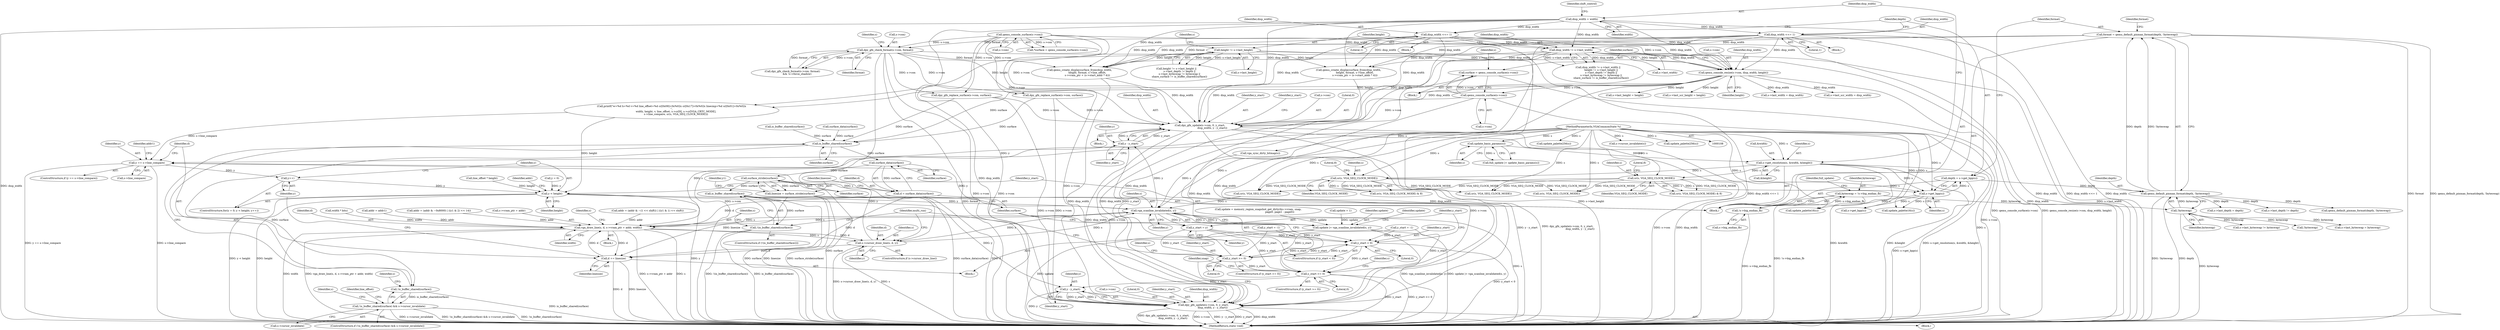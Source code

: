 digraph "0_qemu_bfc56535f793c557aa754c50213fc5f882e6482d@pointer" {
"1000379" [label="(Call,surface = qemu_console_surface(s->con))"];
"1000381" [label="(Call,qemu_console_surface(s->con))"];
"1000373" [label="(Call,qemu_console_resize(s->con, disp_width, height))"];
"1000293" [label="(Call,dpy_gfx_check_format(s->con, format))"];
"1000115" [label="(Call,qemu_console_surface(s->con))"];
"1000281" [label="(Call,format = qemu_default_pixman_format(depth, !byteswap))"];
"1000283" [label="(Call,qemu_default_pixman_format(depth, !byteswap))"];
"1000277" [label="(Call,depth = s->get_bpp(s))"];
"1000279" [label="(Call,s->get_bpp(s))"];
"1000163" [label="(Call,s->get_resolution(s, &width, &height))"];
"1000161" [label="(Call,update_basic_params(s))"];
"1000109" [label="(MethodParameterIn,VGACommonState *s)"];
"1000253" [label="(Call,sr(s, VGA_SEQ_CLOCK_MODE))"];
"1000269" [label="(Call,sr(s, VGA_SEQ_CLOCK_MODE))"];
"1000285" [label="(Call,!byteswap)"];
"1000153" [label="(Call,byteswap = !s->big_endian_fb)"];
"1000155" [label="(Call,!s->big_endian_fb)"];
"1000258" [label="(Call,disp_width <<= 1)"];
"1000169" [label="(Call,disp_width = width)"];
"1000274" [label="(Call,disp_width <<= 1)"];
"1000317" [label="(Call,disp_width != s->last_width)"];
"1000323" [label="(Call,height != s->last_height)"];
"1000621" [label="(Call,is_buffer_shared(surface))"];
"1000620" [label="(Call,!is_buffer_shared(surface))"];
"1000619" [label="(Call,!is_buffer_shared(surface) && s->cursor_invalidate)"];
"1000678" [label="(Call,surface_data(surface))"];
"1000676" [label="(Call,d = surface_data(surface))"];
"1000830" [label="(Call,vga_draw_line(s, d, s->vram_ptr + addr, width))"];
"1000812" [label="(Call,vga_scanline_invalidated(s, y))"];
"1000810" [label="(Call,update |= vga_scanline_invalidated(s, y))"];
"1000822" [label="(Call,y_start = y)"];
"1000819" [label="(Call,y_start < 0)"];
"1000850" [label="(Call,y_start >= 0)"];
"1000861" [label="(Call,y - y_start)"];
"1000854" [label="(Call,dpy_gfx_update(s->con, 0, y_start,\n                               disp_width, y - y_start))"];
"1000918" [label="(Call,dpy_gfx_update(s->con, 0, y_start,\n                       disp_width, y - y_start))"];
"1000902" [label="(Call,y == s->line_compare)"];
"1000712" [label="(Call,y++)"];
"1000709" [label="(Call,y < height)"];
"1000925" [label="(Call,y - y_start)"];
"1000914" [label="(Call,y_start >= 0)"];
"1000843" [label="(Call,s->cursor_draw_line(s, d, y))"];
"1000910" [label="(Call,d += linesize)"];
"1000682" [label="(Call,surface_stride(surface))"];
"1000680" [label="(Call,linesize = surface_stride(surface))"];
"1000827" [label="(Call,is_buffer_shared(surface))"];
"1000826" [label="(Call,!(is_buffer_shared(surface)))"];
"1000844" [label="(Identifier,s)"];
"1000400" [label="(Call,s->last_height = height)"];
"1000679" [label="(Identifier,surface)"];
"1000710" [label="(Identifier,y)"];
"1000870" [label="(Identifier,multi_run)"];
"1000115" [label="(Call,qemu_console_surface(s->con))"];
"1000653" [label="(Call,sr(s, VGA_SEQ_CLOCK_MODE))"];
"1000811" [label="(Identifier,update)"];
"1000350" [label="(Call,qemu_create_displaysurface_from(disp_width,\n                    height, format, s->line_offset,\n                    s->vram_ptr + (s->start_addr * 4)))"];
"1000816" [label="(Identifier,update)"];
"1000433" [label="(Call,surface_data(surface))"];
"1000714" [label="(Block,)"];
"1000712" [label="(Call,y++)"];
"1000164" [label="(Identifier,s)"];
"1000705" [label="(ControlStructure,for(y = 0; y < height; y++))"];
"1000927" [label="(Identifier,y_start)"];
"1000278" [label="(Identifier,depth)"];
"1000448" [label="(Call,qemu_default_pixman_format(depth, !byteswap))"];
"1000711" [label="(Identifier,height)"];
"1000919" [label="(Call,s->con)"];
"1000324" [label="(Identifier,height)"];
"1000281" [label="(Call,format = qemu_default_pixman_format(depth, !byteswap))"];
"1000912" [label="(Identifier,linesize)"];
"1000715" [label="(Call,addr = addr1)"];
"1000417" [label="(Call,s->last_byteswap = byteswap)"];
"1000827" [label="(Call,is_buffer_shared(surface))"];
"1000667" [label="(Call,width * bits)"];
"1000510" [label="(Call,update_palette16(s))"];
"1000270" [label="(Identifier,s)"];
"1000918" [label="(Call,dpy_gfx_update(s->con, 0, y_start,\n                       disp_width, y - y_start))"];
"1000713" [label="(Identifier,y)"];
"1000839" [label="(ControlStructure,if (s->cursor_draw_line))"];
"1000111" [label="(Block,)"];
"1000685" [label="(Identifier,y1)"];
"1000155" [label="(Call,!s->big_endian_fb)"];
"1000939" [label="(MethodReturn,static void)"];
"1000676" [label="(Call,d = surface_data(surface))"];
"1000861" [label="(Call,y - y_start)"];
"1000824" [label="(Identifier,y)"];
"1000845" [label="(Identifier,d)"];
"1000335" [label="(Call,s->last_byteswap != byteswap)"];
"1000322" [label="(Call,height != s->last_height ||\n        s->last_depth != depth ||\n        s->last_byteswap != byteswap ||\n        share_surface != is_buffer_shared(surface))"];
"1000279" [label="(Call,s->get_bpp(s))"];
"1000292" [label="(Call,dpy_gfx_check_format(s->con, format)\n            && !s->force_shadow)"];
"1000831" [label="(Identifier,s)"];
"1000318" [label="(Identifier,disp_width)"];
"1000252" [label="(Call,sr(s, VGA_SEQ_CLOCK_MODE) & 8)"];
"1000268" [label="(Call,sr(s, VGA_SEQ_CLOCK_MODE) & 8)"];
"1000864" [label="(Call,y_start = -1)"];
"1000377" [label="(Identifier,disp_width)"];
"1000113" [label="(Call,*surface = qemu_console_surface(s->con))"];
"1000826" [label="(Call,!(is_buffer_shared(surface)))"];
"1000850" [label="(Call,y_start >= 0)"];
"1000813" [label="(Identifier,s)"];
"1000922" [label="(Literal,0)"];
"1000843" [label="(Call,s->cursor_draw_line(s, d, y))"];
"1000300" [label="(Identifier,s)"];
"1000832" [label="(Identifier,d)"];
"1000533" [label="(Call,s->get_bpp(s))"];
"1000830" [label="(Call,vga_draw_line(s, d, s->vram_ptr + addr, width))"];
"1000678" [label="(Call,surface_data(surface))"];
"1000390" [label="(Call,s->last_scr_height = height)"];
"1000852" [label="(Literal,0)"];
"1000623" [label="(Call,s->cursor_invalidate)"];
"1000709" [label="(Call,y < height)"];
"1000160" [label="(Identifier,full_update)"];
"1000634" [label="(Call,printf(\"w=%d h=%d v=%d line_offset=%d cr[0x09]=0x%02x cr[0x17]=0x%02x linecmp=%d sr[0x01]=0x%02x\n\",\n           width, height, v, line_offset, s->cr[9], s->cr[VGA_CRTC_MODE],\n           s->line_compare, sr(s, VGA_SEQ_CLOCK_MODE)))"];
"1000913" [label="(ControlStructure,if (y_start >= 0))"];
"1000325" [label="(Call,s->last_height)"];
"1000766" [label="(Call,addr = (addr & ~0x8000) | ((y1 & 2) << 14))"];
"1000258" [label="(Call,disp_width <<= 1)"];
"1000272" [label="(Literal,8)"];
"1000156" [label="(Call,s->big_endian_fb)"];
"1000316" [label="(Call,disp_width != s->last_width ||\n        height != s->last_height ||\n        s->last_depth != depth ||\n        s->last_byteswap != byteswap ||\n        share_surface != is_buffer_shared(surface))"];
"1000165" [label="(Call,&width)"];
"1000260" [label="(Literal,1)"];
"1000297" [label="(Identifier,format)"];
"1000810" [label="(Call,update |= vga_scanline_invalidated(s, y))"];
"1000920" [label="(Identifier,s)"];
"1000812" [label="(Call,vga_scanline_invalidated(s, y))"];
"1000901" [label="(ControlStructure,if (y == s->line_compare))"];
"1000285" [label="(Call,!byteswap)"];
"1000372" [label="(Block,)"];
"1000470" [label="(Call,dpy_gfx_replace_surface(s->con, surface))"];
"1000159" [label="(Call,full_update |= update_basic_params(s))"];
"1000630" [label="(Identifier,line_offset)"];
"1000283" [label="(Call,qemu_default_pixman_format(depth, !byteswap))"];
"1000162" [label="(Identifier,s)"];
"1000849" [label="(ControlStructure,if (y_start >= 0))"];
"1000916" [label="(Literal,0)"];
"1000412" [label="(Call,s->last_depth = depth)"];
"1000450" [label="(Call,!byteswap)"];
"1000253" [label="(Call,sr(s, VGA_SEQ_CLOCK_MODE))"];
"1000257" [label="(Block,)"];
"1000798" [label="(Call,update = memory_region_snapshot_get_dirty(&s->vram, snap,\n                                                      page0, page1 - page0))"];
"1000680" [label="(Call,linesize = surface_stride(surface))"];
"1000818" [label="(ControlStructure,if (y_start < 0))"];
"1000381" [label="(Call,qemu_console_surface(s->con))"];
"1000672" [label="(Call,y_start = -1)"];
"1000716" [label="(Identifier,addr)"];
"1000288" [label="(Identifier,format)"];
"1000274" [label="(Call,disp_width <<= 1)"];
"1000366" [label="(Call,dpy_gfx_replace_surface(s->con, surface))"];
"1000926" [label="(Identifier,y)"];
"1000277" [label="(Call,depth = s->get_bpp(s))"];
"1000171" [label="(Identifier,width)"];
"1000856" [label="(Identifier,s)"];
"1000819" [label="(Call,y_start < 0)"];
"1000169" [label="(Call,disp_width = width)"];
"1000682" [label="(Call,surface_stride(surface))"];
"1000904" [label="(Call,s->line_compare)"];
"1000276" [label="(Literal,1)"];
"1000486" [label="(Call,sr(s, VGA_SEQ_CLOCK_MODE))"];
"1000814" [label="(Identifier,y)"];
"1000846" [label="(Identifier,y)"];
"1000822" [label="(Call,y_start = y)"];
"1000323" [label="(Call,height != s->last_height)"];
"1000540" [label="(Call,update_palette256(s))"];
"1000914" [label="(Call,y_start >= 0)"];
"1000858" [label="(Literal,0)"];
"1000929" [label="(Identifier,snap)"];
"1000293" [label="(Call,dpy_gfx_check_format(s->con, format))"];
"1000454" [label="(Call,qemu_create_displaysurface_from(disp_width,\n                height, format, s->line_offset,\n                s->vram_ptr + (s->start_addr * 4)))"];
"1000925" [label="(Call,y - y_start)"];
"1000860" [label="(Identifier,disp_width)"];
"1000255" [label="(Identifier,VGA_SEQ_CLOCK_MODE)"];
"1000618" [label="(ControlStructure,if (!is_buffer_shared(surface) && s->cursor_invalidate))"];
"1000378" [label="(Identifier,height)"];
"1000395" [label="(Call,s->last_width = disp_width)"];
"1000911" [label="(Identifier,d)"];
"1000173" [label="(Identifier,shift_control)"];
"1000167" [label="(Call,&height)"];
"1000622" [label="(Identifier,surface)"];
"1000271" [label="(Identifier,VGA_SEQ_CLOCK_MODE)"];
"1000823" [label="(Identifier,y_start)"];
"1000923" [label="(Identifier,y_start)"];
"1000269" [label="(Call,sr(s, VGA_SEQ_CLOCK_MODE))"];
"1000833" [label="(Call,s->vram_ptr + addr)"];
"1000385" [label="(Call,s->last_scr_width = disp_width)"];
"1000294" [label="(Call,s->con)"];
"1000428" [label="(Call,is_buffer_shared(surface))"];
"1000908" [label="(Identifier,addr1)"];
"1000624" [label="(Identifier,s)"];
"1000859" [label="(Identifier,y_start)"];
"1000109" [label="(MethodParameterIn,VGACommonState *s)"];
"1000627" [label="(Call,s->cursor_invalidate(s))"];
"1000862" [label="(Identifier,y)"];
"1000373" [label="(Call,qemu_console_resize(s->con, disp_width, height))"];
"1000514" [label="(Call,sr(s, VGA_SEQ_CLOCK_MODE))"];
"1000286" [label="(Identifier,byteswap)"];
"1000319" [label="(Call,s->last_width)"];
"1000387" [label="(Identifier,s)"];
"1000841" [label="(Identifier,s)"];
"1000903" [label="(Identifier,y)"];
"1000825" [label="(ControlStructure,if (!(is_buffer_shared(surface))))"];
"1000331" [label="(Identifier,s)"];
"1000620" [label="(Call,!is_buffer_shared(surface))"];
"1000284" [label="(Identifier,depth)"];
"1000820" [label="(Identifier,y_start)"];
"1000161" [label="(Call,update_basic_params(s))"];
"1000374" [label="(Call,s->con)"];
"1000863" [label="(Identifier,y_start)"];
"1000853" [label="(Block,)"];
"1000865" [label="(Identifier,y_start)"];
"1000163" [label="(Call,s->get_resolution(s, &width, &height))"];
"1000273" [label="(Block,)"];
"1000116" [label="(Call,s->con)"];
"1000280" [label="(Identifier,s)"];
"1000317" [label="(Call,disp_width != s->last_width)"];
"1000275" [label="(Identifier,disp_width)"];
"1000902" [label="(Call,y == s->line_compare)"];
"1000706" [label="(Call,y = 0)"];
"1000677" [label="(Identifier,d)"];
"1000170" [label="(Identifier,disp_width)"];
"1000379" [label="(Call,surface = qemu_console_surface(s->con))"];
"1000924" [label="(Identifier,disp_width)"];
"1000621" [label="(Call,is_buffer_shared(surface))"];
"1000153" [label="(Call,byteswap = !s->big_endian_fb)"];
"1000681" [label="(Identifier,linesize)"];
"1000382" [label="(Call,s->con)"];
"1000552" [label="(Call,update_palette256(s))"];
"1000855" [label="(Call,s->con)"];
"1000619" [label="(Call,!is_buffer_shared(surface) && s->cursor_invalidate)"];
"1000828" [label="(Identifier,surface)"];
"1000254" [label="(Identifier,s)"];
"1000380" [label="(Identifier,surface)"];
"1000793" [label="(Call,update = 1)"];
"1000742" [label="(Call,addr = (addr & ~(1 << shift)) | ((y1 & 1) << shift))"];
"1000683" [label="(Identifier,surface)"];
"1000829" [label="(Block,)"];
"1000329" [label="(Call,s->last_depth != depth)"];
"1000917" [label="(Block,)"];
"1000282" [label="(Identifier,format)"];
"1000851" [label="(Identifier,y_start)"];
"1000691" [label="(Call,vga_sync_dirty_bitmap(s))"];
"1000482" [label="(Call,update_palette16(s))"];
"1000910" [label="(Call,d += linesize)"];
"1000701" [label="(Call,line_offset * height)"];
"1000154" [label="(Identifier,byteswap)"];
"1000854" [label="(Call,dpy_gfx_update(s->con, 0, y_start,\n                               disp_width, y - y_start))"];
"1000915" [label="(Identifier,y_start)"];
"1000256" [label="(Literal,8)"];
"1000821" [label="(Literal,0)"];
"1000259" [label="(Identifier,disp_width)"];
"1000628" [label="(Identifier,s)"];
"1000838" [label="(Identifier,width)"];
"1000379" -> "1000372"  [label="AST: "];
"1000379" -> "1000381"  [label="CFG: "];
"1000380" -> "1000379"  [label="AST: "];
"1000381" -> "1000379"  [label="AST: "];
"1000387" -> "1000379"  [label="CFG: "];
"1000379" -> "1000939"  [label="DDG: qemu_console_surface(s->con)"];
"1000381" -> "1000379"  [label="DDG: s->con"];
"1000379" -> "1000621"  [label="DDG: surface"];
"1000381" -> "1000382"  [label="CFG: "];
"1000382" -> "1000381"  [label="AST: "];
"1000381" -> "1000939"  [label="DDG: s->con"];
"1000373" -> "1000381"  [label="DDG: s->con"];
"1000381" -> "1000854"  [label="DDG: s->con"];
"1000381" -> "1000918"  [label="DDG: s->con"];
"1000373" -> "1000372"  [label="AST: "];
"1000373" -> "1000378"  [label="CFG: "];
"1000374" -> "1000373"  [label="AST: "];
"1000377" -> "1000373"  [label="AST: "];
"1000378" -> "1000373"  [label="AST: "];
"1000380" -> "1000373"  [label="CFG: "];
"1000373" -> "1000939"  [label="DDG: qemu_console_resize(s->con, disp_width, height)"];
"1000293" -> "1000373"  [label="DDG: s->con"];
"1000115" -> "1000373"  [label="DDG: s->con"];
"1000258" -> "1000373"  [label="DDG: disp_width"];
"1000274" -> "1000373"  [label="DDG: disp_width"];
"1000317" -> "1000373"  [label="DDG: disp_width"];
"1000169" -> "1000373"  [label="DDG: disp_width"];
"1000323" -> "1000373"  [label="DDG: height"];
"1000373" -> "1000385"  [label="DDG: disp_width"];
"1000373" -> "1000390"  [label="DDG: height"];
"1000373" -> "1000395"  [label="DDG: disp_width"];
"1000373" -> "1000400"  [label="DDG: height"];
"1000373" -> "1000634"  [label="DDG: height"];
"1000373" -> "1000854"  [label="DDG: disp_width"];
"1000373" -> "1000918"  [label="DDG: disp_width"];
"1000293" -> "1000292"  [label="AST: "];
"1000293" -> "1000297"  [label="CFG: "];
"1000294" -> "1000293"  [label="AST: "];
"1000297" -> "1000293"  [label="AST: "];
"1000300" -> "1000293"  [label="CFG: "];
"1000292" -> "1000293"  [label="CFG: "];
"1000293" -> "1000939"  [label="DDG: s->con"];
"1000293" -> "1000939"  [label="DDG: format"];
"1000293" -> "1000292"  [label="DDG: s->con"];
"1000293" -> "1000292"  [label="DDG: format"];
"1000115" -> "1000293"  [label="DDG: s->con"];
"1000281" -> "1000293"  [label="DDG: format"];
"1000293" -> "1000350"  [label="DDG: format"];
"1000293" -> "1000366"  [label="DDG: s->con"];
"1000293" -> "1000470"  [label="DDG: s->con"];
"1000293" -> "1000854"  [label="DDG: s->con"];
"1000293" -> "1000918"  [label="DDG: s->con"];
"1000115" -> "1000113"  [label="AST: "];
"1000115" -> "1000116"  [label="CFG: "];
"1000116" -> "1000115"  [label="AST: "];
"1000113" -> "1000115"  [label="CFG: "];
"1000115" -> "1000939"  [label="DDG: s->con"];
"1000115" -> "1000113"  [label="DDG: s->con"];
"1000115" -> "1000366"  [label="DDG: s->con"];
"1000115" -> "1000470"  [label="DDG: s->con"];
"1000115" -> "1000854"  [label="DDG: s->con"];
"1000115" -> "1000918"  [label="DDG: s->con"];
"1000281" -> "1000111"  [label="AST: "];
"1000281" -> "1000283"  [label="CFG: "];
"1000282" -> "1000281"  [label="AST: "];
"1000283" -> "1000281"  [label="AST: "];
"1000288" -> "1000281"  [label="CFG: "];
"1000281" -> "1000939"  [label="DDG: format"];
"1000281" -> "1000939"  [label="DDG: qemu_default_pixman_format(depth, !byteswap)"];
"1000283" -> "1000281"  [label="DDG: depth"];
"1000283" -> "1000281"  [label="DDG: !byteswap"];
"1000281" -> "1000350"  [label="DDG: format"];
"1000283" -> "1000285"  [label="CFG: "];
"1000284" -> "1000283"  [label="AST: "];
"1000285" -> "1000283"  [label="AST: "];
"1000283" -> "1000939"  [label="DDG: !byteswap"];
"1000283" -> "1000939"  [label="DDG: depth"];
"1000277" -> "1000283"  [label="DDG: depth"];
"1000285" -> "1000283"  [label="DDG: byteswap"];
"1000283" -> "1000329"  [label="DDG: depth"];
"1000283" -> "1000412"  [label="DDG: depth"];
"1000283" -> "1000448"  [label="DDG: depth"];
"1000277" -> "1000111"  [label="AST: "];
"1000277" -> "1000279"  [label="CFG: "];
"1000278" -> "1000277"  [label="AST: "];
"1000279" -> "1000277"  [label="AST: "];
"1000282" -> "1000277"  [label="CFG: "];
"1000277" -> "1000939"  [label="DDG: s->get_bpp(s)"];
"1000279" -> "1000277"  [label="DDG: s"];
"1000279" -> "1000280"  [label="CFG: "];
"1000280" -> "1000279"  [label="AST: "];
"1000163" -> "1000279"  [label="DDG: s"];
"1000253" -> "1000279"  [label="DDG: s"];
"1000269" -> "1000279"  [label="DDG: s"];
"1000109" -> "1000279"  [label="DDG: s"];
"1000279" -> "1000482"  [label="DDG: s"];
"1000279" -> "1000510"  [label="DDG: s"];
"1000279" -> "1000533"  [label="DDG: s"];
"1000163" -> "1000111"  [label="AST: "];
"1000163" -> "1000167"  [label="CFG: "];
"1000164" -> "1000163"  [label="AST: "];
"1000165" -> "1000163"  [label="AST: "];
"1000167" -> "1000163"  [label="AST: "];
"1000170" -> "1000163"  [label="CFG: "];
"1000163" -> "1000939"  [label="DDG: &height"];
"1000163" -> "1000939"  [label="DDG: s->get_resolution(s, &width, &height)"];
"1000163" -> "1000939"  [label="DDG: &width"];
"1000161" -> "1000163"  [label="DDG: s"];
"1000109" -> "1000163"  [label="DDG: s"];
"1000163" -> "1000253"  [label="DDG: s"];
"1000163" -> "1000269"  [label="DDG: s"];
"1000161" -> "1000159"  [label="AST: "];
"1000161" -> "1000162"  [label="CFG: "];
"1000162" -> "1000161"  [label="AST: "];
"1000159" -> "1000161"  [label="CFG: "];
"1000161" -> "1000159"  [label="DDG: s"];
"1000109" -> "1000161"  [label="DDG: s"];
"1000109" -> "1000108"  [label="AST: "];
"1000109" -> "1000939"  [label="DDG: s"];
"1000109" -> "1000253"  [label="DDG: s"];
"1000109" -> "1000269"  [label="DDG: s"];
"1000109" -> "1000482"  [label="DDG: s"];
"1000109" -> "1000486"  [label="DDG: s"];
"1000109" -> "1000510"  [label="DDG: s"];
"1000109" -> "1000514"  [label="DDG: s"];
"1000109" -> "1000533"  [label="DDG: s"];
"1000109" -> "1000540"  [label="DDG: s"];
"1000109" -> "1000552"  [label="DDG: s"];
"1000109" -> "1000627"  [label="DDG: s"];
"1000109" -> "1000653"  [label="DDG: s"];
"1000109" -> "1000691"  [label="DDG: s"];
"1000109" -> "1000812"  [label="DDG: s"];
"1000109" -> "1000830"  [label="DDG: s"];
"1000109" -> "1000843"  [label="DDG: s"];
"1000253" -> "1000252"  [label="AST: "];
"1000253" -> "1000255"  [label="CFG: "];
"1000254" -> "1000253"  [label="AST: "];
"1000255" -> "1000253"  [label="AST: "];
"1000256" -> "1000253"  [label="CFG: "];
"1000253" -> "1000252"  [label="DDG: s"];
"1000253" -> "1000252"  [label="DDG: VGA_SEQ_CLOCK_MODE"];
"1000253" -> "1000486"  [label="DDG: VGA_SEQ_CLOCK_MODE"];
"1000253" -> "1000514"  [label="DDG: VGA_SEQ_CLOCK_MODE"];
"1000253" -> "1000653"  [label="DDG: VGA_SEQ_CLOCK_MODE"];
"1000269" -> "1000268"  [label="AST: "];
"1000269" -> "1000271"  [label="CFG: "];
"1000270" -> "1000269"  [label="AST: "];
"1000271" -> "1000269"  [label="AST: "];
"1000272" -> "1000269"  [label="CFG: "];
"1000269" -> "1000268"  [label="DDG: s"];
"1000269" -> "1000268"  [label="DDG: VGA_SEQ_CLOCK_MODE"];
"1000269" -> "1000486"  [label="DDG: VGA_SEQ_CLOCK_MODE"];
"1000269" -> "1000514"  [label="DDG: VGA_SEQ_CLOCK_MODE"];
"1000269" -> "1000653"  [label="DDG: VGA_SEQ_CLOCK_MODE"];
"1000285" -> "1000286"  [label="CFG: "];
"1000286" -> "1000285"  [label="AST: "];
"1000285" -> "1000939"  [label="DDG: byteswap"];
"1000153" -> "1000285"  [label="DDG: byteswap"];
"1000285" -> "1000335"  [label="DDG: byteswap"];
"1000285" -> "1000417"  [label="DDG: byteswap"];
"1000285" -> "1000450"  [label="DDG: byteswap"];
"1000153" -> "1000111"  [label="AST: "];
"1000153" -> "1000155"  [label="CFG: "];
"1000154" -> "1000153"  [label="AST: "];
"1000155" -> "1000153"  [label="AST: "];
"1000160" -> "1000153"  [label="CFG: "];
"1000153" -> "1000939"  [label="DDG: !s->big_endian_fb"];
"1000155" -> "1000153"  [label="DDG: s->big_endian_fb"];
"1000155" -> "1000156"  [label="CFG: "];
"1000156" -> "1000155"  [label="AST: "];
"1000155" -> "1000939"  [label="DDG: s->big_endian_fb"];
"1000258" -> "1000257"  [label="AST: "];
"1000258" -> "1000260"  [label="CFG: "];
"1000259" -> "1000258"  [label="AST: "];
"1000260" -> "1000258"  [label="AST: "];
"1000278" -> "1000258"  [label="CFG: "];
"1000258" -> "1000939"  [label="DDG: disp_width"];
"1000258" -> "1000939"  [label="DDG: disp_width <<= 1"];
"1000169" -> "1000258"  [label="DDG: disp_width"];
"1000258" -> "1000317"  [label="DDG: disp_width"];
"1000258" -> "1000350"  [label="DDG: disp_width"];
"1000258" -> "1000454"  [label="DDG: disp_width"];
"1000258" -> "1000854"  [label="DDG: disp_width"];
"1000258" -> "1000918"  [label="DDG: disp_width"];
"1000169" -> "1000111"  [label="AST: "];
"1000169" -> "1000171"  [label="CFG: "];
"1000170" -> "1000169"  [label="AST: "];
"1000171" -> "1000169"  [label="AST: "];
"1000173" -> "1000169"  [label="CFG: "];
"1000169" -> "1000939"  [label="DDG: disp_width"];
"1000169" -> "1000274"  [label="DDG: disp_width"];
"1000169" -> "1000317"  [label="DDG: disp_width"];
"1000169" -> "1000350"  [label="DDG: disp_width"];
"1000169" -> "1000454"  [label="DDG: disp_width"];
"1000169" -> "1000854"  [label="DDG: disp_width"];
"1000169" -> "1000918"  [label="DDG: disp_width"];
"1000274" -> "1000273"  [label="AST: "];
"1000274" -> "1000276"  [label="CFG: "];
"1000275" -> "1000274"  [label="AST: "];
"1000276" -> "1000274"  [label="AST: "];
"1000278" -> "1000274"  [label="CFG: "];
"1000274" -> "1000939"  [label="DDG: disp_width"];
"1000274" -> "1000939"  [label="DDG: disp_width <<= 1"];
"1000274" -> "1000317"  [label="DDG: disp_width"];
"1000274" -> "1000350"  [label="DDG: disp_width"];
"1000274" -> "1000454"  [label="DDG: disp_width"];
"1000274" -> "1000854"  [label="DDG: disp_width"];
"1000274" -> "1000918"  [label="DDG: disp_width"];
"1000317" -> "1000316"  [label="AST: "];
"1000317" -> "1000319"  [label="CFG: "];
"1000318" -> "1000317"  [label="AST: "];
"1000319" -> "1000317"  [label="AST: "];
"1000324" -> "1000317"  [label="CFG: "];
"1000316" -> "1000317"  [label="CFG: "];
"1000317" -> "1000939"  [label="DDG: disp_width"];
"1000317" -> "1000939"  [label="DDG: s->last_width"];
"1000317" -> "1000316"  [label="DDG: disp_width"];
"1000317" -> "1000316"  [label="DDG: s->last_width"];
"1000317" -> "1000350"  [label="DDG: disp_width"];
"1000317" -> "1000454"  [label="DDG: disp_width"];
"1000317" -> "1000854"  [label="DDG: disp_width"];
"1000317" -> "1000918"  [label="DDG: disp_width"];
"1000323" -> "1000322"  [label="AST: "];
"1000323" -> "1000325"  [label="CFG: "];
"1000324" -> "1000323"  [label="AST: "];
"1000325" -> "1000323"  [label="AST: "];
"1000331" -> "1000323"  [label="CFG: "];
"1000322" -> "1000323"  [label="CFG: "];
"1000323" -> "1000939"  [label="DDG: s->last_height"];
"1000323" -> "1000322"  [label="DDG: height"];
"1000323" -> "1000322"  [label="DDG: s->last_height"];
"1000323" -> "1000350"  [label="DDG: height"];
"1000323" -> "1000454"  [label="DDG: height"];
"1000323" -> "1000634"  [label="DDG: height"];
"1000621" -> "1000620"  [label="AST: "];
"1000621" -> "1000622"  [label="CFG: "];
"1000622" -> "1000621"  [label="AST: "];
"1000620" -> "1000621"  [label="CFG: "];
"1000621" -> "1000620"  [label="DDG: surface"];
"1000366" -> "1000621"  [label="DDG: surface"];
"1000433" -> "1000621"  [label="DDG: surface"];
"1000470" -> "1000621"  [label="DDG: surface"];
"1000428" -> "1000621"  [label="DDG: surface"];
"1000621" -> "1000678"  [label="DDG: surface"];
"1000620" -> "1000619"  [label="AST: "];
"1000624" -> "1000620"  [label="CFG: "];
"1000619" -> "1000620"  [label="CFG: "];
"1000620" -> "1000939"  [label="DDG: is_buffer_shared(surface)"];
"1000620" -> "1000619"  [label="DDG: is_buffer_shared(surface)"];
"1000619" -> "1000618"  [label="AST: "];
"1000619" -> "1000623"  [label="CFG: "];
"1000623" -> "1000619"  [label="AST: "];
"1000628" -> "1000619"  [label="CFG: "];
"1000630" -> "1000619"  [label="CFG: "];
"1000619" -> "1000939"  [label="DDG: s->cursor_invalidate"];
"1000619" -> "1000939"  [label="DDG: !is_buffer_shared(surface) && s->cursor_invalidate"];
"1000619" -> "1000939"  [label="DDG: !is_buffer_shared(surface)"];
"1000678" -> "1000676"  [label="AST: "];
"1000678" -> "1000679"  [label="CFG: "];
"1000679" -> "1000678"  [label="AST: "];
"1000676" -> "1000678"  [label="CFG: "];
"1000678" -> "1000676"  [label="DDG: surface"];
"1000678" -> "1000682"  [label="DDG: surface"];
"1000676" -> "1000111"  [label="AST: "];
"1000677" -> "1000676"  [label="AST: "];
"1000681" -> "1000676"  [label="CFG: "];
"1000676" -> "1000939"  [label="DDG: surface_data(surface)"];
"1000676" -> "1000939"  [label="DDG: d"];
"1000676" -> "1000830"  [label="DDG: d"];
"1000676" -> "1000910"  [label="DDG: d"];
"1000830" -> "1000829"  [label="AST: "];
"1000830" -> "1000838"  [label="CFG: "];
"1000831" -> "1000830"  [label="AST: "];
"1000832" -> "1000830"  [label="AST: "];
"1000833" -> "1000830"  [label="AST: "];
"1000838" -> "1000830"  [label="AST: "];
"1000841" -> "1000830"  [label="CFG: "];
"1000830" -> "1000939"  [label="DDG: width"];
"1000830" -> "1000939"  [label="DDG: vga_draw_line(s, d, s->vram_ptr + addr, width)"];
"1000830" -> "1000939"  [label="DDG: s->vram_ptr + addr"];
"1000830" -> "1000939"  [label="DDG: s"];
"1000830" -> "1000812"  [label="DDG: s"];
"1000812" -> "1000830"  [label="DDG: s"];
"1000910" -> "1000830"  [label="DDG: d"];
"1000715" -> "1000830"  [label="DDG: addr"];
"1000766" -> "1000830"  [label="DDG: addr"];
"1000742" -> "1000830"  [label="DDG: addr"];
"1000667" -> "1000830"  [label="DDG: width"];
"1000830" -> "1000843"  [label="DDG: s"];
"1000830" -> "1000843"  [label="DDG: d"];
"1000830" -> "1000910"  [label="DDG: d"];
"1000812" -> "1000810"  [label="AST: "];
"1000812" -> "1000814"  [label="CFG: "];
"1000813" -> "1000812"  [label="AST: "];
"1000814" -> "1000812"  [label="AST: "];
"1000810" -> "1000812"  [label="CFG: "];
"1000812" -> "1000939"  [label="DDG: s"];
"1000812" -> "1000810"  [label="DDG: s"];
"1000812" -> "1000810"  [label="DDG: y"];
"1000843" -> "1000812"  [label="DDG: s"];
"1000653" -> "1000812"  [label="DDG: s"];
"1000691" -> "1000812"  [label="DDG: s"];
"1000709" -> "1000812"  [label="DDG: y"];
"1000812" -> "1000822"  [label="DDG: y"];
"1000812" -> "1000843"  [label="DDG: y"];
"1000812" -> "1000861"  [label="DDG: y"];
"1000812" -> "1000902"  [label="DDG: y"];
"1000810" -> "1000714"  [label="AST: "];
"1000811" -> "1000810"  [label="AST: "];
"1000816" -> "1000810"  [label="CFG: "];
"1000810" -> "1000939"  [label="DDG: update |= vga_scanline_invalidated(s, y)"];
"1000810" -> "1000939"  [label="DDG: update"];
"1000810" -> "1000939"  [label="DDG: vga_scanline_invalidated(s, y)"];
"1000798" -> "1000810"  [label="DDG: update"];
"1000793" -> "1000810"  [label="DDG: update"];
"1000822" -> "1000818"  [label="AST: "];
"1000822" -> "1000824"  [label="CFG: "];
"1000823" -> "1000822"  [label="AST: "];
"1000824" -> "1000822"  [label="AST: "];
"1000828" -> "1000822"  [label="CFG: "];
"1000822" -> "1000819"  [label="DDG: y_start"];
"1000822" -> "1000850"  [label="DDG: y_start"];
"1000822" -> "1000914"  [label="DDG: y_start"];
"1000819" -> "1000818"  [label="AST: "];
"1000819" -> "1000821"  [label="CFG: "];
"1000820" -> "1000819"  [label="AST: "];
"1000821" -> "1000819"  [label="AST: "];
"1000823" -> "1000819"  [label="CFG: "];
"1000828" -> "1000819"  [label="CFG: "];
"1000819" -> "1000939"  [label="DDG: y_start < 0"];
"1000850" -> "1000819"  [label="DDG: y_start"];
"1000864" -> "1000819"  [label="DDG: y_start"];
"1000672" -> "1000819"  [label="DDG: y_start"];
"1000819" -> "1000850"  [label="DDG: y_start"];
"1000819" -> "1000914"  [label="DDG: y_start"];
"1000850" -> "1000849"  [label="AST: "];
"1000850" -> "1000852"  [label="CFG: "];
"1000851" -> "1000850"  [label="AST: "];
"1000852" -> "1000850"  [label="AST: "];
"1000856" -> "1000850"  [label="CFG: "];
"1000870" -> "1000850"  [label="CFG: "];
"1000864" -> "1000850"  [label="DDG: y_start"];
"1000672" -> "1000850"  [label="DDG: y_start"];
"1000850" -> "1000861"  [label="DDG: y_start"];
"1000850" -> "1000914"  [label="DDG: y_start"];
"1000861" -> "1000854"  [label="AST: "];
"1000861" -> "1000863"  [label="CFG: "];
"1000862" -> "1000861"  [label="AST: "];
"1000863" -> "1000861"  [label="AST: "];
"1000854" -> "1000861"  [label="CFG: "];
"1000861" -> "1000854"  [label="DDG: y_start"];
"1000861" -> "1000854"  [label="DDG: y"];
"1000861" -> "1000902"  [label="DDG: y"];
"1000854" -> "1000853"  [label="AST: "];
"1000855" -> "1000854"  [label="AST: "];
"1000858" -> "1000854"  [label="AST: "];
"1000859" -> "1000854"  [label="AST: "];
"1000860" -> "1000854"  [label="AST: "];
"1000865" -> "1000854"  [label="CFG: "];
"1000854" -> "1000939"  [label="DDG: disp_width"];
"1000854" -> "1000939"  [label="DDG: s->con"];
"1000854" -> "1000939"  [label="DDG: dpy_gfx_update(s->con, 0, y_start,\n                               disp_width, y - y_start)"];
"1000854" -> "1000939"  [label="DDG: y - y_start"];
"1000470" -> "1000854"  [label="DDG: s->con"];
"1000366" -> "1000854"  [label="DDG: s->con"];
"1000454" -> "1000854"  [label="DDG: disp_width"];
"1000350" -> "1000854"  [label="DDG: disp_width"];
"1000854" -> "1000918"  [label="DDG: s->con"];
"1000854" -> "1000918"  [label="DDG: disp_width"];
"1000918" -> "1000917"  [label="AST: "];
"1000918" -> "1000925"  [label="CFG: "];
"1000919" -> "1000918"  [label="AST: "];
"1000922" -> "1000918"  [label="AST: "];
"1000923" -> "1000918"  [label="AST: "];
"1000924" -> "1000918"  [label="AST: "];
"1000925" -> "1000918"  [label="AST: "];
"1000929" -> "1000918"  [label="CFG: "];
"1000918" -> "1000939"  [label="DDG: dpy_gfx_update(s->con, 0, y_start,\n                       disp_width, y - y_start)"];
"1000918" -> "1000939"  [label="DDG: s->con"];
"1000918" -> "1000939"  [label="DDG: y - y_start"];
"1000918" -> "1000939"  [label="DDG: y_start"];
"1000918" -> "1000939"  [label="DDG: disp_width"];
"1000470" -> "1000918"  [label="DDG: s->con"];
"1000366" -> "1000918"  [label="DDG: s->con"];
"1000925" -> "1000918"  [label="DDG: y_start"];
"1000925" -> "1000918"  [label="DDG: y"];
"1000454" -> "1000918"  [label="DDG: disp_width"];
"1000350" -> "1000918"  [label="DDG: disp_width"];
"1000902" -> "1000901"  [label="AST: "];
"1000902" -> "1000904"  [label="CFG: "];
"1000903" -> "1000902"  [label="AST: "];
"1000904" -> "1000902"  [label="AST: "];
"1000908" -> "1000902"  [label="CFG: "];
"1000911" -> "1000902"  [label="CFG: "];
"1000902" -> "1000939"  [label="DDG: s->line_compare"];
"1000902" -> "1000939"  [label="DDG: y == s->line_compare"];
"1000902" -> "1000712"  [label="DDG: y"];
"1000843" -> "1000902"  [label="DDG: y"];
"1000634" -> "1000902"  [label="DDG: s->line_compare"];
"1000712" -> "1000705"  [label="AST: "];
"1000712" -> "1000713"  [label="CFG: "];
"1000713" -> "1000712"  [label="AST: "];
"1000710" -> "1000712"  [label="CFG: "];
"1000712" -> "1000709"  [label="DDG: y"];
"1000709" -> "1000705"  [label="AST: "];
"1000709" -> "1000711"  [label="CFG: "];
"1000710" -> "1000709"  [label="AST: "];
"1000711" -> "1000709"  [label="AST: "];
"1000716" -> "1000709"  [label="CFG: "];
"1000915" -> "1000709"  [label="CFG: "];
"1000709" -> "1000939"  [label="DDG: y < height"];
"1000709" -> "1000939"  [label="DDG: height"];
"1000709" -> "1000939"  [label="DDG: y"];
"1000706" -> "1000709"  [label="DDG: y"];
"1000634" -> "1000709"  [label="DDG: height"];
"1000701" -> "1000709"  [label="DDG: height"];
"1000709" -> "1000925"  [label="DDG: y"];
"1000925" -> "1000927"  [label="CFG: "];
"1000926" -> "1000925"  [label="AST: "];
"1000927" -> "1000925"  [label="AST: "];
"1000925" -> "1000939"  [label="DDG: y"];
"1000914" -> "1000925"  [label="DDG: y_start"];
"1000914" -> "1000913"  [label="AST: "];
"1000914" -> "1000916"  [label="CFG: "];
"1000915" -> "1000914"  [label="AST: "];
"1000916" -> "1000914"  [label="AST: "];
"1000920" -> "1000914"  [label="CFG: "];
"1000929" -> "1000914"  [label="CFG: "];
"1000914" -> "1000939"  [label="DDG: y_start >= 0"];
"1000914" -> "1000939"  [label="DDG: y_start"];
"1000864" -> "1000914"  [label="DDG: y_start"];
"1000672" -> "1000914"  [label="DDG: y_start"];
"1000843" -> "1000839"  [label="AST: "];
"1000843" -> "1000846"  [label="CFG: "];
"1000844" -> "1000843"  [label="AST: "];
"1000845" -> "1000843"  [label="AST: "];
"1000846" -> "1000843"  [label="AST: "];
"1000870" -> "1000843"  [label="CFG: "];
"1000843" -> "1000939"  [label="DDG: s->cursor_draw_line(s, d, y)"];
"1000843" -> "1000939"  [label="DDG: s"];
"1000843" -> "1000910"  [label="DDG: d"];
"1000910" -> "1000714"  [label="AST: "];
"1000910" -> "1000912"  [label="CFG: "];
"1000911" -> "1000910"  [label="AST: "];
"1000912" -> "1000910"  [label="AST: "];
"1000713" -> "1000910"  [label="CFG: "];
"1000910" -> "1000939"  [label="DDG: d"];
"1000910" -> "1000939"  [label="DDG: linesize"];
"1000680" -> "1000910"  [label="DDG: linesize"];
"1000682" -> "1000680"  [label="AST: "];
"1000682" -> "1000683"  [label="CFG: "];
"1000683" -> "1000682"  [label="AST: "];
"1000680" -> "1000682"  [label="CFG: "];
"1000682" -> "1000939"  [label="DDG: surface"];
"1000682" -> "1000680"  [label="DDG: surface"];
"1000682" -> "1000827"  [label="DDG: surface"];
"1000680" -> "1000111"  [label="AST: "];
"1000681" -> "1000680"  [label="AST: "];
"1000685" -> "1000680"  [label="CFG: "];
"1000680" -> "1000939"  [label="DDG: linesize"];
"1000680" -> "1000939"  [label="DDG: surface_stride(surface)"];
"1000827" -> "1000826"  [label="AST: "];
"1000827" -> "1000828"  [label="CFG: "];
"1000828" -> "1000827"  [label="AST: "];
"1000826" -> "1000827"  [label="CFG: "];
"1000827" -> "1000939"  [label="DDG: surface"];
"1000827" -> "1000826"  [label="DDG: surface"];
"1000826" -> "1000825"  [label="AST: "];
"1000831" -> "1000826"  [label="CFG: "];
"1000870" -> "1000826"  [label="CFG: "];
"1000826" -> "1000939"  [label="DDG: is_buffer_shared(surface)"];
"1000826" -> "1000939"  [label="DDG: !(is_buffer_shared(surface))"];
}
